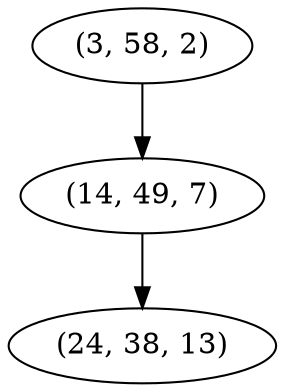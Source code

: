 digraph tree {
    "(3, 58, 2)";
    "(14, 49, 7)";
    "(24, 38, 13)";
    "(3, 58, 2)" -> "(14, 49, 7)";
    "(14, 49, 7)" -> "(24, 38, 13)";
}
